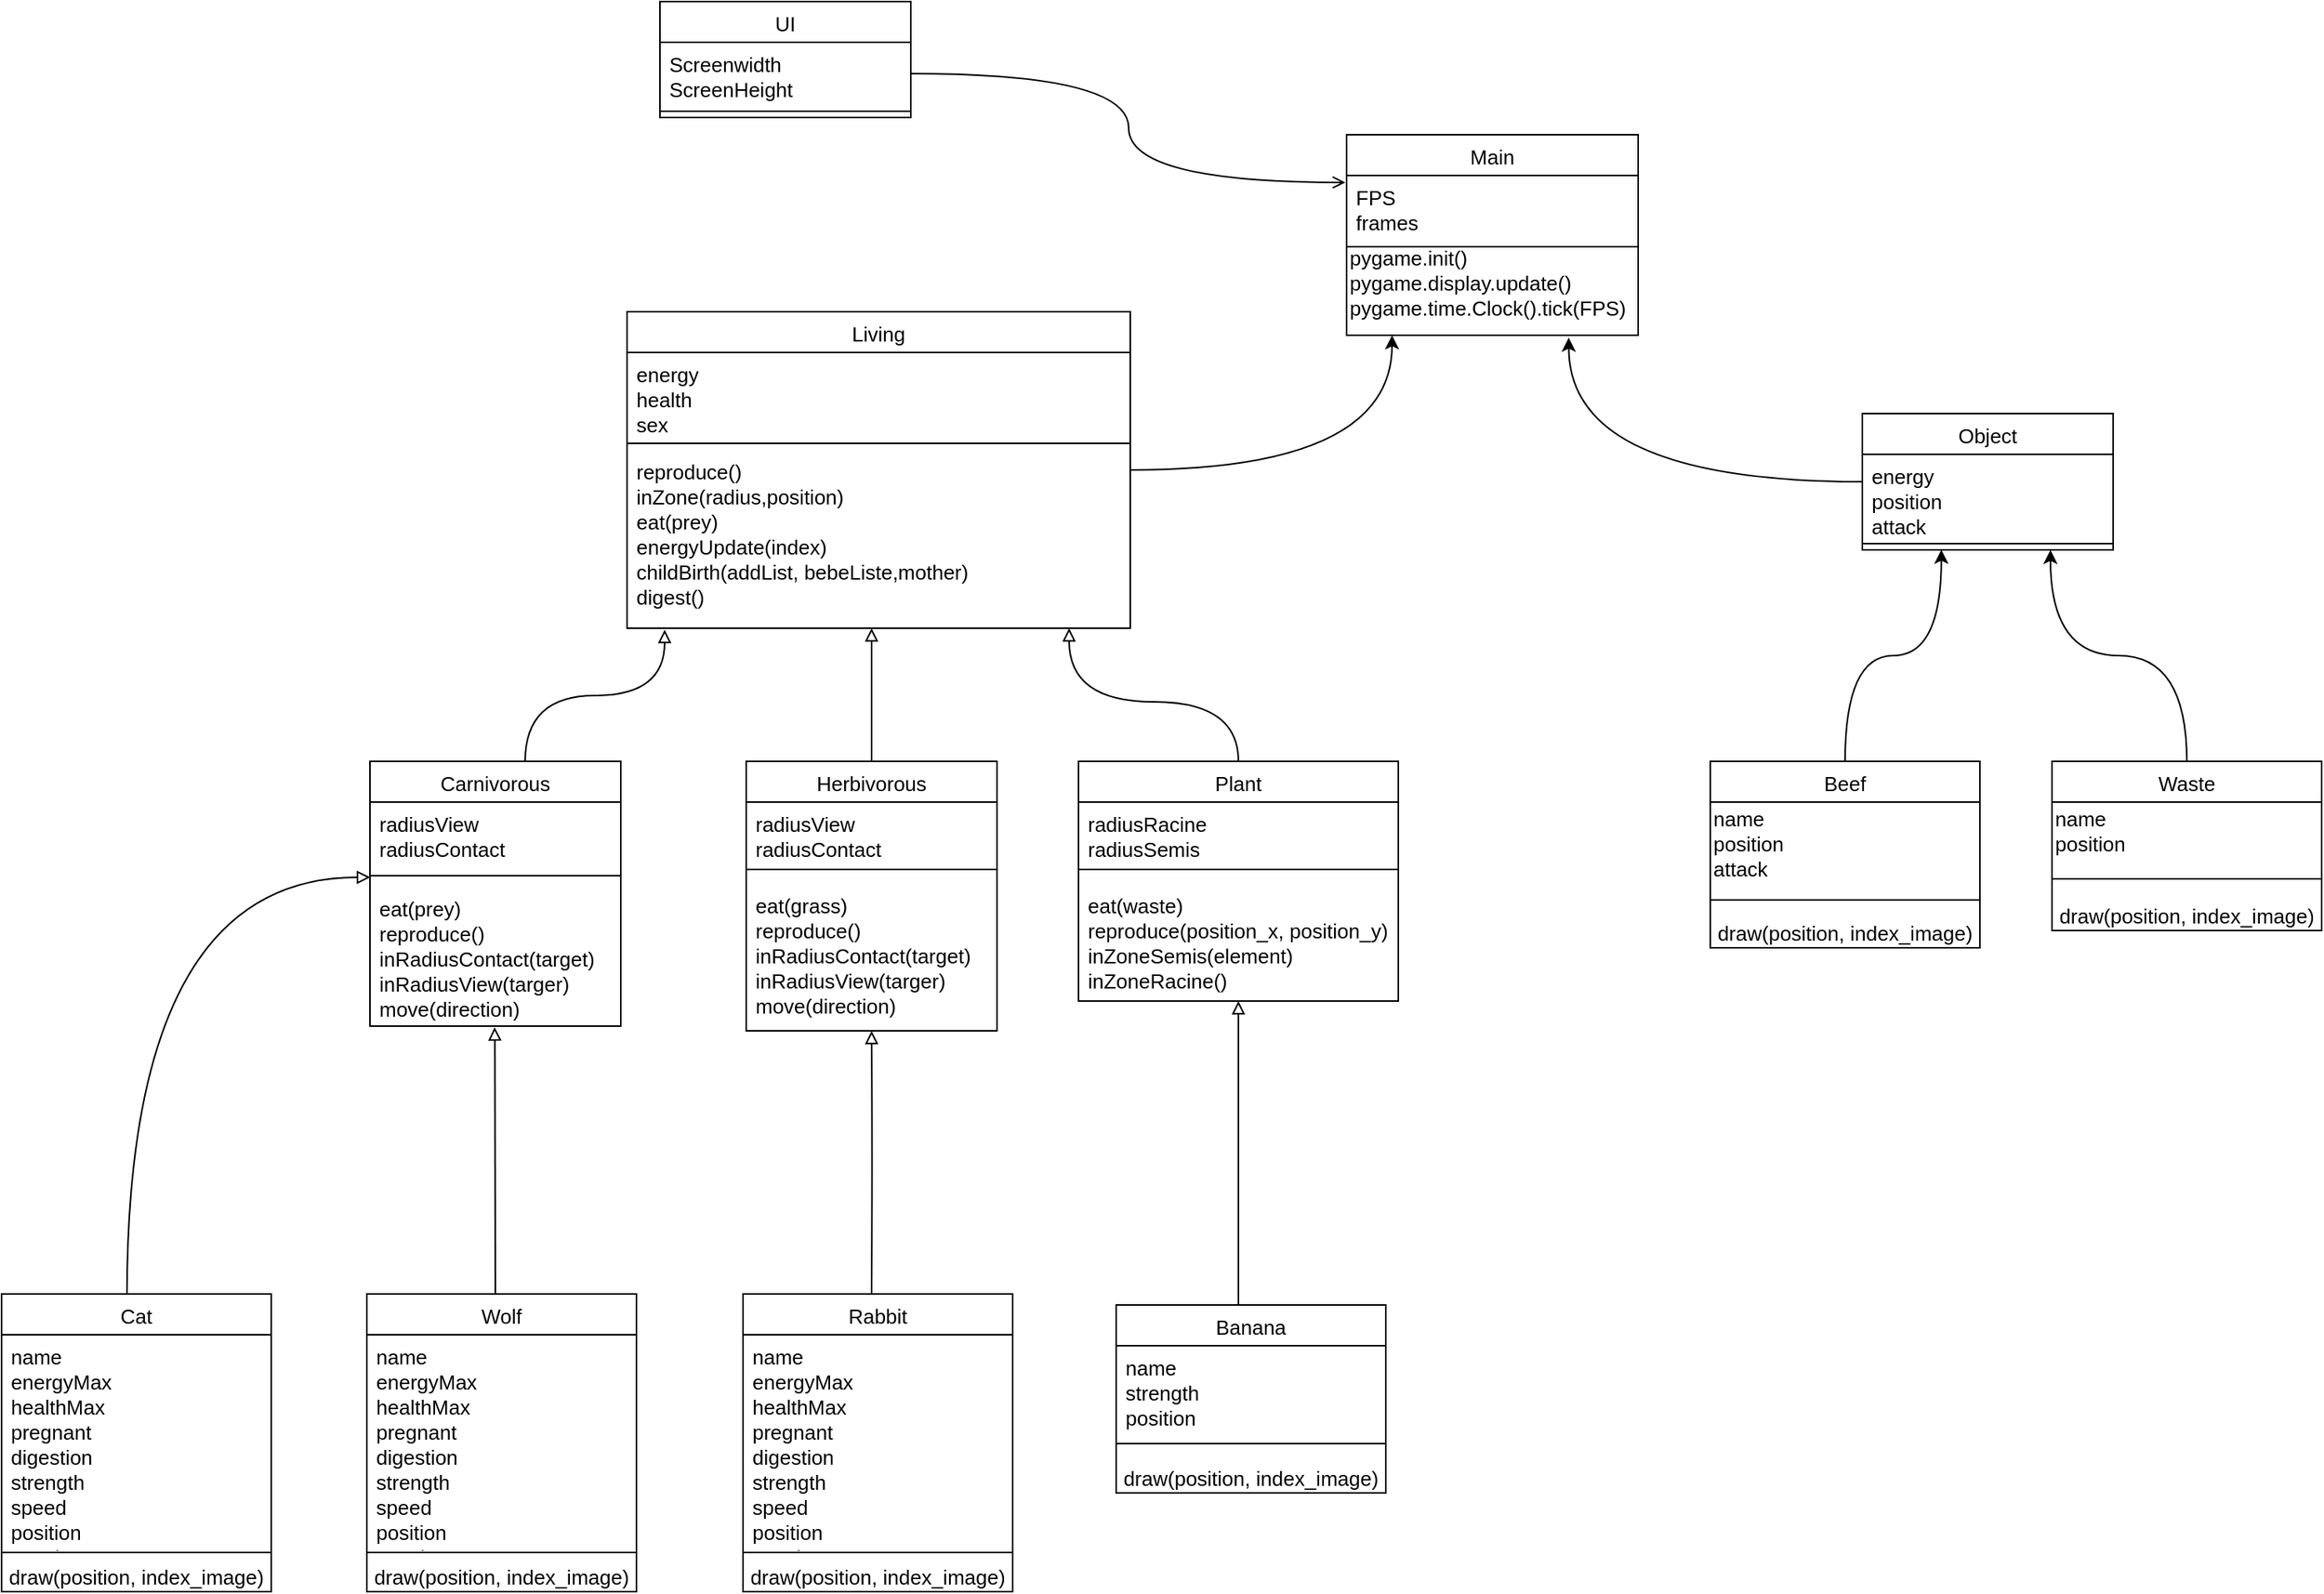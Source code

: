<mxfile version="16.1.0" type="onedrive"><diagram id="C5RBs43oDa-KdzZeNtuy" name="Page-1"><mxGraphModel dx="2171" dy="1273" grid="0" gridSize="10" guides="1" tooltips="1" connect="1" arrows="1" fold="1" page="1" pageScale="1" pageWidth="1654" pageHeight="1169" math="0" shadow="0"><root><mxCell id="WIyWlLk6GJQsqaUBKTNV-0"/><mxCell id="WIyWlLk6GJQsqaUBKTNV-1" parent="WIyWlLk6GJQsqaUBKTNV-0"/><mxCell id="tCnxdBjShXMrXJM-JRgk-33" value="" style="edgeStyle=orthogonalEdgeStyle;rounded=0;orthogonalLoop=1;jettySize=auto;fontSize=13;curved=1;fontStyle=0;labelBorderColor=none;" edge="1" parent="WIyWlLk6GJQsqaUBKTNV-1" source="qqY5NxQBTnDj3dxJm5_0-4" target="tCnxdBjShXMrXJM-JRgk-31"><mxGeometry relative="1" as="geometry"><mxPoint x="1002" y="234" as="targetPoint"/><Array as="points"><mxPoint x="966" y="306"/></Array></mxGeometry></mxCell><mxCell id="qqY5NxQBTnDj3dxJm5_0-4" value="Living" style="swimlane;fontStyle=0;align=center;verticalAlign=top;childLayout=stackLayout;horizontal=1;startSize=26;horizontalStack=0;resizeParent=1;resizeParentMax=0;resizeLast=0;collapsible=1;marginBottom=0;rounded=0;labelBorderColor=none;fontSize=13;" parent="WIyWlLk6GJQsqaUBKTNV-1" vertex="1"><mxGeometry x="478" y="205" width="321" height="202" as="geometry"/></mxCell><mxCell id="qqY5NxQBTnDj3dxJm5_0-5" value="energy&#10;health&#10;sex" style="text;strokeColor=none;fillColor=none;align=left;verticalAlign=top;spacingLeft=4;spacingRight=4;overflow=hidden;rotatable=0;points=[[0,0.5],[1,0.5]];portConstraint=eastwest;rounded=0;fontStyle=0;labelBorderColor=none;fontSize=13;" parent="qqY5NxQBTnDj3dxJm5_0-4" vertex="1"><mxGeometry y="26" width="321" height="54" as="geometry"/></mxCell><mxCell id="qqY5NxQBTnDj3dxJm5_0-6" value="" style="line;strokeWidth=1;fillColor=none;align=left;verticalAlign=middle;spacingTop=-1;spacingLeft=3;spacingRight=3;rotatable=0;labelPosition=right;points=[];portConstraint=eastwest;rounded=0;fontStyle=0;labelBorderColor=none;fontSize=13;" parent="qqY5NxQBTnDj3dxJm5_0-4" vertex="1"><mxGeometry y="80" width="321" height="8" as="geometry"/></mxCell><mxCell id="qqY5NxQBTnDj3dxJm5_0-7" value="reproduce()&#10;inZone(radius,position)&#10;eat(prey)&#10;energyUpdate(index)&#10;childBirth(addList, bebeListe,mother)&#10;digest()&#10;" style="text;strokeColor=none;fillColor=none;align=left;verticalAlign=top;spacingLeft=4;spacingRight=4;overflow=hidden;rotatable=0;points=[[0,0.5],[1,0.5]];portConstraint=eastwest;rounded=0;fontStyle=0;labelBorderColor=none;fontSize=13;" parent="qqY5NxQBTnDj3dxJm5_0-4" vertex="1"><mxGeometry y="88" width="321" height="114" as="geometry"/></mxCell><mxCell id="tCnxdBjShXMrXJM-JRgk-35" value="" style="edgeStyle=orthogonalEdgeStyle;rounded=0;orthogonalLoop=1;jettySize=auto;entryX=0.762;entryY=1.03;entryDx=0;entryDy=0;entryPerimeter=0;fontSize=13;curved=1;fontStyle=0;labelBorderColor=none;" edge="1" parent="WIyWlLk6GJQsqaUBKTNV-1" source="qqY5NxQBTnDj3dxJm5_0-14" target="tCnxdBjShXMrXJM-JRgk-31"><mxGeometry relative="1" as="geometry"/></mxCell><mxCell id="qqY5NxQBTnDj3dxJm5_0-14" value="Object" style="swimlane;fontStyle=0;align=center;verticalAlign=top;childLayout=stackLayout;horizontal=1;startSize=26;horizontalStack=0;resizeParent=1;resizeParentMax=0;resizeLast=0;collapsible=1;marginBottom=0;rounded=0;labelBorderColor=none;fontSize=13;" parent="WIyWlLk6GJQsqaUBKTNV-1" vertex="1"><mxGeometry x="1266" y="270" width="160" height="87" as="geometry"/></mxCell><mxCell id="qqY5NxQBTnDj3dxJm5_0-15" value="energy&#10;position&#10;attack" style="text;strokeColor=none;fillColor=none;align=left;verticalAlign=top;spacingLeft=4;spacingRight=4;overflow=hidden;rotatable=0;points=[[0,0.5],[1,0.5]];portConstraint=eastwest;rounded=0;fontStyle=0;labelBorderColor=none;fontSize=13;" parent="qqY5NxQBTnDj3dxJm5_0-14" vertex="1"><mxGeometry y="26" width="160" height="53" as="geometry"/></mxCell><mxCell id="qqY5NxQBTnDj3dxJm5_0-16" value="" style="line;strokeWidth=1;fillColor=none;align=left;verticalAlign=middle;spacingTop=-1;spacingLeft=3;spacingRight=3;rotatable=0;labelPosition=right;points=[];portConstraint=eastwest;rounded=0;fontStyle=0;labelBorderColor=none;fontSize=13;" parent="qqY5NxQBTnDj3dxJm5_0-14" vertex="1"><mxGeometry y="79" width="160" height="8" as="geometry"/></mxCell><mxCell id="qqY5NxQBTnDj3dxJm5_0-27" value="" style="edgeStyle=orthogonalEdgeStyle;orthogonalLoop=1;jettySize=auto;rounded=0;endArrow=block;endFill=0;curved=1;fontStyle=0;labelBorderColor=none;fontSize=13;" parent="WIyWlLk6GJQsqaUBKTNV-1" source="qqY5NxQBTnDj3dxJm5_0-23" edge="1"><mxGeometry relative="1" as="geometry"><mxPoint x="502" y="408" as="targetPoint"/><Array as="points"><mxPoint x="413" y="450"/><mxPoint x="502" y="450"/></Array></mxGeometry></mxCell><mxCell id="qqY5NxQBTnDj3dxJm5_0-23" value="Carnivorous" style="swimlane;fontStyle=0;align=center;verticalAlign=top;childLayout=stackLayout;horizontal=1;startSize=26;horizontalStack=0;resizeParent=1;resizeParentMax=0;resizeLast=0;collapsible=1;marginBottom=0;rounded=0;labelBorderColor=none;fontSize=13;" parent="WIyWlLk6GJQsqaUBKTNV-1" vertex="1"><mxGeometry x="314" y="492" width="160" height="169" as="geometry"/></mxCell><mxCell id="qqY5NxQBTnDj3dxJm5_0-24" value="radiusView&#10;radiusContact" style="text;strokeColor=none;fillColor=none;align=left;verticalAlign=top;spacingLeft=4;spacingRight=4;overflow=hidden;rotatable=0;points=[[0,0.5],[1,0.5]];portConstraint=eastwest;rounded=0;fontStyle=0;labelBorderColor=none;fontSize=13;" parent="qqY5NxQBTnDj3dxJm5_0-23" vertex="1"><mxGeometry y="26" width="160" height="40" as="geometry"/></mxCell><mxCell id="qqY5NxQBTnDj3dxJm5_0-25" value="" style="line;strokeWidth=1;fillColor=none;align=left;verticalAlign=middle;spacingTop=-1;spacingLeft=3;spacingRight=3;rotatable=0;labelPosition=right;points=[];portConstraint=eastwest;rounded=0;fontStyle=0;labelBorderColor=none;fontSize=13;" parent="qqY5NxQBTnDj3dxJm5_0-23" vertex="1"><mxGeometry y="66" width="160" height="14" as="geometry"/></mxCell><mxCell id="qqY5NxQBTnDj3dxJm5_0-26" value="eat(prey)&#10;reproduce()&#10;inRadiusContact(target)&#10;inRadiusView(targer)&#10;move(direction)" style="text;strokeColor=none;fillColor=none;align=left;verticalAlign=top;spacingLeft=4;spacingRight=4;overflow=hidden;rotatable=0;points=[[0,0.5],[1,0.5]];portConstraint=eastwest;rounded=0;fontStyle=0;labelBorderColor=none;fontSize=13;" parent="qqY5NxQBTnDj3dxJm5_0-23" vertex="1"><mxGeometry y="80" width="160" height="89" as="geometry"/></mxCell><mxCell id="qqY5NxQBTnDj3dxJm5_0-33" value="" style="edgeStyle=orthogonalEdgeStyle;orthogonalLoop=1;jettySize=auto;rounded=0;endArrow=block;endFill=0;curved=1;fontStyle=0;labelBorderColor=none;fontSize=13;" parent="WIyWlLk6GJQsqaUBKTNV-1" source="qqY5NxQBTnDj3dxJm5_0-28" edge="1"><mxGeometry relative="1" as="geometry"><mxPoint x="634" y="407" as="targetPoint"/><Array as="points"><mxPoint x="634" y="447"/><mxPoint x="634" y="447"/></Array></mxGeometry></mxCell><mxCell id="qqY5NxQBTnDj3dxJm5_0-28" value="Herbivorous" style="swimlane;fontStyle=0;align=center;verticalAlign=top;childLayout=stackLayout;horizontal=1;startSize=26;horizontalStack=0;resizeParent=1;resizeParentMax=0;resizeLast=0;collapsible=1;marginBottom=0;rounded=0;labelBorderColor=none;fontSize=13;" parent="WIyWlLk6GJQsqaUBKTNV-1" vertex="1"><mxGeometry x="554" y="492" width="160" height="172" as="geometry"/></mxCell><mxCell id="qqY5NxQBTnDj3dxJm5_0-29" value="radiusView&#10;radiusContact" style="text;strokeColor=none;fillColor=none;align=left;verticalAlign=top;spacingLeft=4;spacingRight=4;overflow=hidden;rotatable=0;points=[[0,0.5],[1,0.5]];portConstraint=eastwest;rounded=0;fontStyle=0;labelBorderColor=none;fontSize=13;" parent="qqY5NxQBTnDj3dxJm5_0-28" vertex="1"><mxGeometry y="26" width="160" height="34" as="geometry"/></mxCell><mxCell id="qqY5NxQBTnDj3dxJm5_0-30" value="" style="line;strokeWidth=1;fillColor=none;align=left;verticalAlign=middle;spacingTop=-1;spacingLeft=3;spacingRight=3;rotatable=0;labelPosition=right;points=[];portConstraint=eastwest;rounded=0;fontStyle=0;labelBorderColor=none;fontSize=13;" parent="qqY5NxQBTnDj3dxJm5_0-28" vertex="1"><mxGeometry y="60" width="160" height="18" as="geometry"/></mxCell><mxCell id="qqY5NxQBTnDj3dxJm5_0-31" value="eat(grass)&#10;reproduce()&#10;inRadiusContact(target)&#10;inRadiusView(targer)&#10;move(direction)" style="text;strokeColor=none;fillColor=none;align=left;verticalAlign=top;spacingLeft=4;spacingRight=4;overflow=hidden;rotatable=0;points=[[0,0.5],[1,0.5]];portConstraint=eastwest;rounded=0;fontStyle=0;labelBorderColor=none;fontSize=13;" parent="qqY5NxQBTnDj3dxJm5_0-28" vertex="1"><mxGeometry y="78" width="160" height="94" as="geometry"/></mxCell><mxCell id="qqY5NxQBTnDj3dxJm5_0-38" value="" style="edgeStyle=orthogonalEdgeStyle;orthogonalLoop=1;jettySize=auto;rounded=0;endArrow=block;endFill=0;curved=1;fontStyle=0;labelBorderColor=none;fontSize=13;" parent="WIyWlLk6GJQsqaUBKTNV-1" source="qqY5NxQBTnDj3dxJm5_0-34" edge="1"><mxGeometry relative="1" as="geometry"><mxPoint x="760" y="407" as="targetPoint"/><Array as="points"><mxPoint x="868" y="454"/><mxPoint x="760" y="454"/></Array></mxGeometry></mxCell><mxCell id="qqY5NxQBTnDj3dxJm5_0-34" value="Plant" style="swimlane;fontStyle=0;align=center;verticalAlign=top;childLayout=stackLayout;horizontal=1;startSize=26;horizontalStack=0;resizeParent=1;resizeParentMax=0;resizeLast=0;collapsible=1;marginBottom=0;rounded=0;labelBorderColor=none;fontSize=13;" parent="WIyWlLk6GJQsqaUBKTNV-1" vertex="1"><mxGeometry x="766" y="492" width="204" height="153" as="geometry"/></mxCell><mxCell id="qqY5NxQBTnDj3dxJm5_0-35" value="radiusRacine&#10;radiusSemis" style="text;strokeColor=none;fillColor=none;align=left;verticalAlign=top;spacingLeft=4;spacingRight=4;overflow=hidden;rotatable=0;points=[[0,0.5],[1,0.5]];portConstraint=eastwest;rounded=0;fontStyle=0;labelBorderColor=none;fontSize=13;" parent="qqY5NxQBTnDj3dxJm5_0-34" vertex="1"><mxGeometry y="26" width="204" height="34" as="geometry"/></mxCell><mxCell id="qqY5NxQBTnDj3dxJm5_0-36" value="" style="line;strokeWidth=1;fillColor=none;align=left;verticalAlign=middle;spacingTop=-1;spacingLeft=3;spacingRight=3;rotatable=0;labelPosition=right;points=[];portConstraint=eastwest;rounded=0;fontStyle=0;labelBorderColor=none;fontSize=13;" parent="qqY5NxQBTnDj3dxJm5_0-34" vertex="1"><mxGeometry y="60" width="204" height="18" as="geometry"/></mxCell><mxCell id="qqY5NxQBTnDj3dxJm5_0-37" value="eat(waste)&#10;reproduce(position_x, position_y)&#10;inZoneSemis(element)&#10;inZoneRacine()" style="text;strokeColor=none;fillColor=none;align=left;verticalAlign=top;spacingLeft=4;spacingRight=4;overflow=hidden;rotatable=0;points=[[0,0.5],[1,0.5]];portConstraint=eastwest;rounded=0;fontStyle=0;labelBorderColor=none;fontSize=13;" parent="qqY5NxQBTnDj3dxJm5_0-34" vertex="1"><mxGeometry y="78" width="204" height="75" as="geometry"/></mxCell><mxCell id="tCnxdBjShXMrXJM-JRgk-36" value="" style="edgeStyle=orthogonalEdgeStyle;rounded=0;orthogonalLoop=1;jettySize=auto;fontSize=13;entryX=0.315;entryY=0.986;entryDx=0;entryDy=0;entryPerimeter=0;curved=1;fontStyle=0;labelBorderColor=none;" edge="1" parent="WIyWlLk6GJQsqaUBKTNV-1" source="qqY5NxQBTnDj3dxJm5_0-39" target="qqY5NxQBTnDj3dxJm5_0-16"><mxGeometry relative="1" as="geometry"/></mxCell><mxCell id="qqY5NxQBTnDj3dxJm5_0-39" value="Beef" style="swimlane;fontStyle=0;align=center;verticalAlign=top;childLayout=stackLayout;horizontal=1;startSize=26;horizontalStack=0;resizeParent=1;resizeParentMax=0;resizeLast=0;collapsible=1;marginBottom=0;rounded=0;labelBorderColor=none;fontSize=13;" parent="WIyWlLk6GJQsqaUBKTNV-1" vertex="1"><mxGeometry x="1169" y="492" width="172" height="119" as="geometry"><mxRectangle x="1220" y="580" width="70" height="26" as="alternateBounds"/></mxGeometry></mxCell><mxCell id="qqY5NxQBTnDj3dxJm5_0-56" value="name&#10;position&#10;attack" style="text;align=left;verticalAlign=middle;resizable=0;points=[];autosize=1;strokeColor=none;fillColor=none;rounded=0;fontStyle=0;labelBorderColor=none;fontSize=13;" parent="qqY5NxQBTnDj3dxJm5_0-39" vertex="1"><mxGeometry y="26" width="172" height="52" as="geometry"/></mxCell><mxCell id="qqY5NxQBTnDj3dxJm5_0-41" value="" style="line;strokeWidth=1;fillColor=none;align=left;verticalAlign=middle;spacingTop=-1;spacingLeft=3;spacingRight=3;rotatable=0;labelPosition=right;points=[];portConstraint=eastwest;rounded=0;spacing=1;fontSize=13;fontStyle=0;labelBorderColor=none;" parent="qqY5NxQBTnDj3dxJm5_0-39" vertex="1"><mxGeometry y="78" width="172" height="21" as="geometry"/></mxCell><mxCell id="16" value="draw(position, index_image)" style="text;align=center;verticalAlign=middle;resizable=0;points=[];autosize=1;strokeColor=none;rounded=0;fontStyle=0;labelBorderColor=none;fontSize=13;" parent="qqY5NxQBTnDj3dxJm5_0-39" vertex="1"><mxGeometry y="99" width="172" height="20" as="geometry"/></mxCell><mxCell id="tCnxdBjShXMrXJM-JRgk-37" value="" style="edgeStyle=orthogonalEdgeStyle;rounded=0;orthogonalLoop=1;jettySize=auto;entryX=0.75;entryY=1;entryDx=0;entryDy=0;fontSize=13;curved=1;fontStyle=0;labelBorderColor=none;" edge="1" parent="WIyWlLk6GJQsqaUBKTNV-1" source="qqY5NxQBTnDj3dxJm5_0-45" target="qqY5NxQBTnDj3dxJm5_0-14"><mxGeometry relative="1" as="geometry"/></mxCell><mxCell id="qqY5NxQBTnDj3dxJm5_0-45" value="Waste" style="swimlane;fontStyle=0;align=center;verticalAlign=top;childLayout=stackLayout;horizontal=1;startSize=26;horizontalStack=0;resizeParent=1;resizeParentMax=0;resizeLast=0;collapsible=1;marginBottom=0;rounded=0;labelBorderColor=none;fontSize=13;" parent="WIyWlLk6GJQsqaUBKTNV-1" vertex="1"><mxGeometry x="1387" y="492" width="172" height="108" as="geometry"/></mxCell><mxCell id="qqY5NxQBTnDj3dxJm5_0-57" value="name&#10;position" style="text;align=left;verticalAlign=middle;resizable=0;points=[];autosize=1;strokeColor=none;fillColor=none;rounded=0;fontStyle=0;labelBorderColor=none;fontSize=13;" parent="qqY5NxQBTnDj3dxJm5_0-45" vertex="1"><mxGeometry y="26" width="172" height="36" as="geometry"/></mxCell><mxCell id="qqY5NxQBTnDj3dxJm5_0-47" value="" style="line;strokeWidth=1;fillColor=none;align=left;verticalAlign=middle;spacingTop=-1;spacingLeft=3;spacingRight=3;rotatable=0;labelPosition=right;points=[];portConstraint=eastwest;rounded=0;fontStyle=0;labelBorderColor=none;fontSize=13;" parent="qqY5NxQBTnDj3dxJm5_0-45" vertex="1"><mxGeometry y="62" width="172" height="26" as="geometry"/></mxCell><mxCell id="17" value="draw(position, index_image)" style="text;align=center;verticalAlign=middle;resizable=0;points=[];autosize=1;strokeColor=none;rounded=0;fontStyle=0;labelBorderColor=none;fontSize=13;" parent="qqY5NxQBTnDj3dxJm5_0-45" vertex="1"><mxGeometry y="88" width="172" height="20" as="geometry"/></mxCell><mxCell id="qqY5NxQBTnDj3dxJm5_0-58" value="" style="edgeStyle=orthogonalEdgeStyle;orthogonalLoop=1;jettySize=auto;entryX=0.497;entryY=1.008;entryDx=0;entryDy=0;entryPerimeter=0;rounded=0;endArrow=block;endFill=0;curved=1;fontStyle=0;labelBorderColor=none;fontSize=13;" parent="WIyWlLk6GJQsqaUBKTNV-1" target="qqY5NxQBTnDj3dxJm5_0-26" edge="1"><mxGeometry relative="1" as="geometry"><Array as="points"><mxPoint x="394" y="685"/><mxPoint x="394" y="685"/></Array><mxPoint x="394" y="842" as="sourcePoint"/></mxGeometry></mxCell><mxCell id="qqY5NxQBTnDj3dxJm5_0-50" value="Wolf" style="swimlane;fontStyle=0;align=center;verticalAlign=top;childLayout=stackLayout;horizontal=1;startSize=26;horizontalStack=0;resizeParent=1;resizeParentMax=0;resizeLast=0;collapsible=1;marginBottom=0;rounded=0;labelBorderColor=none;fontSize=13;" parent="WIyWlLk6GJQsqaUBKTNV-1" vertex="1"><mxGeometry x="312" y="832" width="172" height="190" as="geometry"><mxRectangle x="330" y="800" width="60" height="26" as="alternateBounds"/></mxGeometry></mxCell><mxCell id="qqY5NxQBTnDj3dxJm5_0-51" value="name&#10;energyMax&#10;healthMax&#10;pregnant&#10;digestion&#10;strength&#10;speed&#10;position&#10;attack" style="text;strokeColor=none;fillColor=none;align=left;verticalAlign=top;spacingLeft=4;spacingRight=4;overflow=hidden;rotatable=0;points=[[0,0.5],[1,0.5]];portConstraint=eastwest;rounded=0;fontStyle=0;labelBorderColor=none;fontSize=13;" parent="qqY5NxQBTnDj3dxJm5_0-50" vertex="1"><mxGeometry y="26" width="172" height="134" as="geometry"/></mxCell><mxCell id="qqY5NxQBTnDj3dxJm5_0-52" value="" style="line;strokeWidth=1;fillColor=none;align=left;verticalAlign=middle;spacingTop=-1;spacingLeft=3;spacingRight=3;rotatable=0;labelPosition=right;points=[];portConstraint=eastwest;rounded=0;fontStyle=0;labelBorderColor=none;fontSize=13;" parent="qqY5NxQBTnDj3dxJm5_0-50" vertex="1"><mxGeometry y="160" width="172" height="10" as="geometry"/></mxCell><mxCell id="9" value="draw(position, index_image)" style="text;align=center;verticalAlign=middle;resizable=0;points=[];autosize=1;strokeColor=none;rounded=0;fontStyle=0;labelBorderColor=none;fontSize=13;" parent="qqY5NxQBTnDj3dxJm5_0-50" vertex="1"><mxGeometry y="170" width="172" height="20" as="geometry"/></mxCell><mxCell id="qqY5NxQBTnDj3dxJm5_0-87" value="" style="edgeStyle=orthogonalEdgeStyle;orthogonalLoop=1;jettySize=auto;entryX=0.5;entryY=1;entryDx=0;entryDy=0;entryPerimeter=0;endArrow=block;endFill=0;curved=1;rounded=0;fontStyle=0;labelBorderColor=none;fontSize=13;" parent="WIyWlLk6GJQsqaUBKTNV-1" target="qqY5NxQBTnDj3dxJm5_0-31" edge="1"><mxGeometry relative="1" as="geometry"><mxPoint x="634" y="832" as="sourcePoint"/></mxGeometry></mxCell><mxCell id="qqY5NxQBTnDj3dxJm5_0-89" value="" style="edgeStyle=orthogonalEdgeStyle;orthogonalLoop=1;jettySize=auto;entryX=0.5;entryY=1;entryDx=0;entryDy=0;entryPerimeter=0;endArrow=block;endFill=0;curved=1;rounded=0;fontStyle=0;labelBorderColor=none;fontSize=13;" parent="WIyWlLk6GJQsqaUBKTNV-1" source="qqY5NxQBTnDj3dxJm5_0-65" target="qqY5NxQBTnDj3dxJm5_0-37" edge="1"><mxGeometry relative="1" as="geometry"><Array as="points"><mxPoint x="868" y="730"/><mxPoint x="868" y="730"/></Array></mxGeometry></mxCell><mxCell id="qqY5NxQBTnDj3dxJm5_0-65" value="Banana" style="swimlane;fontStyle=0;align=center;verticalAlign=top;childLayout=stackLayout;horizontal=1;startSize=26;horizontalStack=0;resizeParent=1;resizeParentMax=0;resizeLast=0;collapsible=1;marginBottom=0;rounded=0;labelBorderColor=none;fontSize=13;" parent="WIyWlLk6GJQsqaUBKTNV-1" vertex="1"><mxGeometry x="790" y="839" width="172" height="120" as="geometry"/></mxCell><mxCell id="qqY5NxQBTnDj3dxJm5_0-66" value="name&#10;strength&#10;position" style="text;strokeColor=none;fillColor=none;align=left;verticalAlign=top;spacingLeft=4;spacingRight=4;overflow=hidden;rotatable=0;points=[[0,0.5],[1,0.5]];portConstraint=eastwest;rounded=0;fontStyle=0;labelBorderColor=none;fontSize=13;" parent="qqY5NxQBTnDj3dxJm5_0-65" vertex="1"><mxGeometry y="26" width="172" height="51" as="geometry"/></mxCell><mxCell id="qqY5NxQBTnDj3dxJm5_0-67" value="" style="line;strokeWidth=1;fillColor=none;align=left;verticalAlign=middle;spacingTop=-1;spacingLeft=3;spacingRight=3;rotatable=0;labelPosition=right;points=[];portConstraint=eastwest;rounded=0;fontStyle=0;labelBorderColor=none;fontSize=13;" parent="qqY5NxQBTnDj3dxJm5_0-65" vertex="1"><mxGeometry y="77" width="172" height="23" as="geometry"/></mxCell><mxCell id="15" value="draw(position, index_image)" style="text;align=center;verticalAlign=middle;resizable=0;points=[];autosize=1;strokeColor=none;rounded=0;fontStyle=0;labelBorderColor=none;fontSize=13;" parent="qqY5NxQBTnDj3dxJm5_0-65" vertex="1"><mxGeometry y="100" width="172" height="20" as="geometry"/></mxCell><mxCell id="qqY5NxQBTnDj3dxJm5_0-74" value="Main" style="swimlane;fontStyle=0;align=center;verticalAlign=top;childLayout=stackLayout;horizontal=1;startSize=26;horizontalStack=0;resizeParent=1;resizeParentMax=0;resizeLast=0;collapsible=1;marginBottom=0;rounded=0;labelBorderColor=none;fontSize=13;" parent="WIyWlLk6GJQsqaUBKTNV-1" vertex="1"><mxGeometry x="937" y="92" width="186" height="128" as="geometry"/></mxCell><mxCell id="qqY5NxQBTnDj3dxJm5_0-75" value="FPS&#10;frames" style="text;strokeColor=none;fillColor=none;align=left;verticalAlign=top;spacingLeft=4;spacingRight=4;overflow=hidden;rotatable=0;points=[[0,0.5],[1,0.5]];portConstraint=eastwest;rounded=0;fontStyle=0;labelBorderColor=none;fontSize=13;" parent="qqY5NxQBTnDj3dxJm5_0-74" vertex="1"><mxGeometry y="26" width="186" height="41" as="geometry"/></mxCell><mxCell id="qqY5NxQBTnDj3dxJm5_0-76" value="" style="line;strokeWidth=1;fillColor=none;align=left;verticalAlign=middle;spacingTop=-1;spacingLeft=3;spacingRight=3;rotatable=0;labelPosition=right;points=[];portConstraint=eastwest;rounded=0;fontStyle=0;labelBorderColor=none;fontSize=13;" parent="qqY5NxQBTnDj3dxJm5_0-74" vertex="1"><mxGeometry y="67" width="186" height="9" as="geometry"/></mxCell><mxCell id="tCnxdBjShXMrXJM-JRgk-31" value="pygame.init()&#10;pygame.display.update()&#10;pygame.time.Clock().tick(FPS)&#10;" style="text;align=left;verticalAlign=middle;resizable=0;points=[];autosize=1;strokeColor=none;fillColor=none;fontSize=13;rounded=0;fontStyle=0;labelBorderColor=none;" vertex="1" parent="qqY5NxQBTnDj3dxJm5_0-74"><mxGeometry y="76" width="186" height="52" as="geometry"/></mxCell><mxCell id="qqY5NxQBTnDj3dxJm5_0-78" value="UI" style="swimlane;fontStyle=0;align=center;verticalAlign=top;childLayout=stackLayout;horizontal=1;startSize=26;horizontalStack=0;resizeParent=1;resizeParentMax=0;resizeLast=0;collapsible=1;marginBottom=0;rounded=0;labelBorderColor=none;fontSize=13;" parent="WIyWlLk6GJQsqaUBKTNV-1" vertex="1"><mxGeometry x="499" y="7" width="160" height="74" as="geometry"/></mxCell><mxCell id="qqY5NxQBTnDj3dxJm5_0-79" value="Screenwidth&#10;ScreenHeight" style="text;strokeColor=none;fillColor=none;align=left;verticalAlign=top;spacingLeft=4;spacingRight=4;overflow=hidden;rotatable=0;points=[[0,0.5],[1,0.5]];portConstraint=eastwest;rounded=0;fontStyle=0;labelBorderColor=none;fontSize=13;" parent="qqY5NxQBTnDj3dxJm5_0-78" vertex="1"><mxGeometry y="26" width="160" height="40" as="geometry"/></mxCell><mxCell id="qqY5NxQBTnDj3dxJm5_0-80" value="" style="line;strokeWidth=1;fillColor=none;align=left;verticalAlign=middle;spacingTop=-1;spacingLeft=3;spacingRight=3;rotatable=0;labelPosition=right;points=[];portConstraint=eastwest;rounded=0;fontStyle=0;labelBorderColor=none;fontSize=13;" parent="qqY5NxQBTnDj3dxJm5_0-78" vertex="1"><mxGeometry y="66" width="160" height="8" as="geometry"/></mxCell><mxCell id="8" value="" style="edgeStyle=orthogonalEdgeStyle;exitX=0.5;exitY=0;exitDx=0;exitDy=0;entryX=0.001;entryY=0.575;entryDx=0;entryDy=0;entryPerimeter=0;endArrow=block;endFill=0;curved=1;rounded=0;fontStyle=0;labelBorderColor=none;fontSize=13;" parent="WIyWlLk6GJQsqaUBKTNV-1" target="qqY5NxQBTnDj3dxJm5_0-25" edge="1"><mxGeometry relative="1" as="geometry"><mxPoint x="173" y="636" as="targetPoint"/><mxPoint x="159" y="832" as="sourcePoint"/></mxGeometry></mxCell><mxCell id="18" value="" style="edgeStyle=orthogonalEdgeStyle;endArrow=open;endFill=0;entryX=-0.004;entryY=0.109;entryDx=0;entryDy=0;entryPerimeter=0;curved=1;rounded=0;fontStyle=0;labelBorderColor=none;fontSize=13;" parent="WIyWlLk6GJQsqaUBKTNV-1" source="qqY5NxQBTnDj3dxJm5_0-79" target="qqY5NxQBTnDj3dxJm5_0-75" edge="1"><mxGeometry relative="1" as="geometry"><mxPoint x="923" y="119" as="targetPoint"/></mxGeometry></mxCell><mxCell id="tCnxdBjShXMrXJM-JRgk-23" value="Rabbit" style="swimlane;fontStyle=0;align=center;verticalAlign=top;childLayout=stackLayout;horizontal=1;startSize=26;horizontalStack=0;resizeParent=1;resizeParentMax=0;resizeLast=0;collapsible=1;marginBottom=0;rounded=0;labelBorderColor=none;fontSize=13;" vertex="1" parent="WIyWlLk6GJQsqaUBKTNV-1"><mxGeometry x="552" y="832" width="172" height="190" as="geometry"><mxRectangle x="330" y="800" width="60" height="26" as="alternateBounds"/></mxGeometry></mxCell><mxCell id="tCnxdBjShXMrXJM-JRgk-24" value="name&#10;energyMax&#10;healthMax&#10;pregnant&#10;digestion&#10;strength&#10;speed&#10;position&#10;attack" style="text;strokeColor=none;fillColor=none;align=left;verticalAlign=top;spacingLeft=4;spacingRight=4;overflow=hidden;rotatable=0;points=[[0,0.5],[1,0.5]];portConstraint=eastwest;rounded=0;fontStyle=0;labelBorderColor=none;fontSize=13;" vertex="1" parent="tCnxdBjShXMrXJM-JRgk-23"><mxGeometry y="26" width="172" height="134" as="geometry"/></mxCell><mxCell id="tCnxdBjShXMrXJM-JRgk-25" value="" style="line;strokeWidth=1;fillColor=none;align=left;verticalAlign=middle;spacingTop=-1;spacingLeft=3;spacingRight=3;rotatable=0;labelPosition=right;points=[];portConstraint=eastwest;rounded=0;fontStyle=0;labelBorderColor=none;fontSize=13;" vertex="1" parent="tCnxdBjShXMrXJM-JRgk-23"><mxGeometry y="160" width="172" height="10" as="geometry"/></mxCell><mxCell id="tCnxdBjShXMrXJM-JRgk-26" value="draw(position, index_image)" style="text;align=center;verticalAlign=middle;resizable=0;points=[];autosize=1;strokeColor=none;rounded=0;fontStyle=0;labelBorderColor=none;fontSize=13;" vertex="1" parent="tCnxdBjShXMrXJM-JRgk-23"><mxGeometry y="170" width="172" height="20" as="geometry"/></mxCell><mxCell id="tCnxdBjShXMrXJM-JRgk-27" value="Cat" style="swimlane;fontStyle=0;align=center;verticalAlign=top;childLayout=stackLayout;horizontal=1;startSize=26;horizontalStack=0;resizeParent=1;resizeParentMax=0;resizeLast=0;collapsible=1;marginBottom=0;rounded=0;labelBorderColor=none;fontSize=13;" vertex="1" parent="WIyWlLk6GJQsqaUBKTNV-1"><mxGeometry x="79" y="832" width="172" height="190" as="geometry"><mxRectangle x="330" y="800" width="60" height="26" as="alternateBounds"/></mxGeometry></mxCell><mxCell id="tCnxdBjShXMrXJM-JRgk-28" value="name&#10;energyMax&#10;healthMax&#10;pregnant&#10;digestion&#10;strength&#10;speed&#10;position&#10;attack" style="text;strokeColor=none;fillColor=none;align=left;verticalAlign=top;spacingLeft=4;spacingRight=4;overflow=hidden;rotatable=0;points=[[0,0.5],[1,0.5]];portConstraint=eastwest;rounded=0;fontStyle=0;labelBorderColor=none;fontSize=13;" vertex="1" parent="tCnxdBjShXMrXJM-JRgk-27"><mxGeometry y="26" width="172" height="134" as="geometry"/></mxCell><mxCell id="tCnxdBjShXMrXJM-JRgk-29" value="" style="line;strokeWidth=1;fillColor=none;align=left;verticalAlign=middle;spacingTop=-1;spacingLeft=3;spacingRight=3;rotatable=0;labelPosition=right;points=[];portConstraint=eastwest;rounded=0;fontStyle=0;labelBorderColor=none;fontSize=13;" vertex="1" parent="tCnxdBjShXMrXJM-JRgk-27"><mxGeometry y="160" width="172" height="10" as="geometry"/></mxCell><mxCell id="tCnxdBjShXMrXJM-JRgk-30" value="draw(position, index_image)" style="text;align=center;verticalAlign=middle;resizable=0;points=[];autosize=1;strokeColor=none;rounded=0;fontStyle=0;labelBorderColor=none;fontSize=13;" vertex="1" parent="tCnxdBjShXMrXJM-JRgk-27"><mxGeometry y="170" width="172" height="20" as="geometry"/></mxCell></root></mxGraphModel></diagram></mxfile>